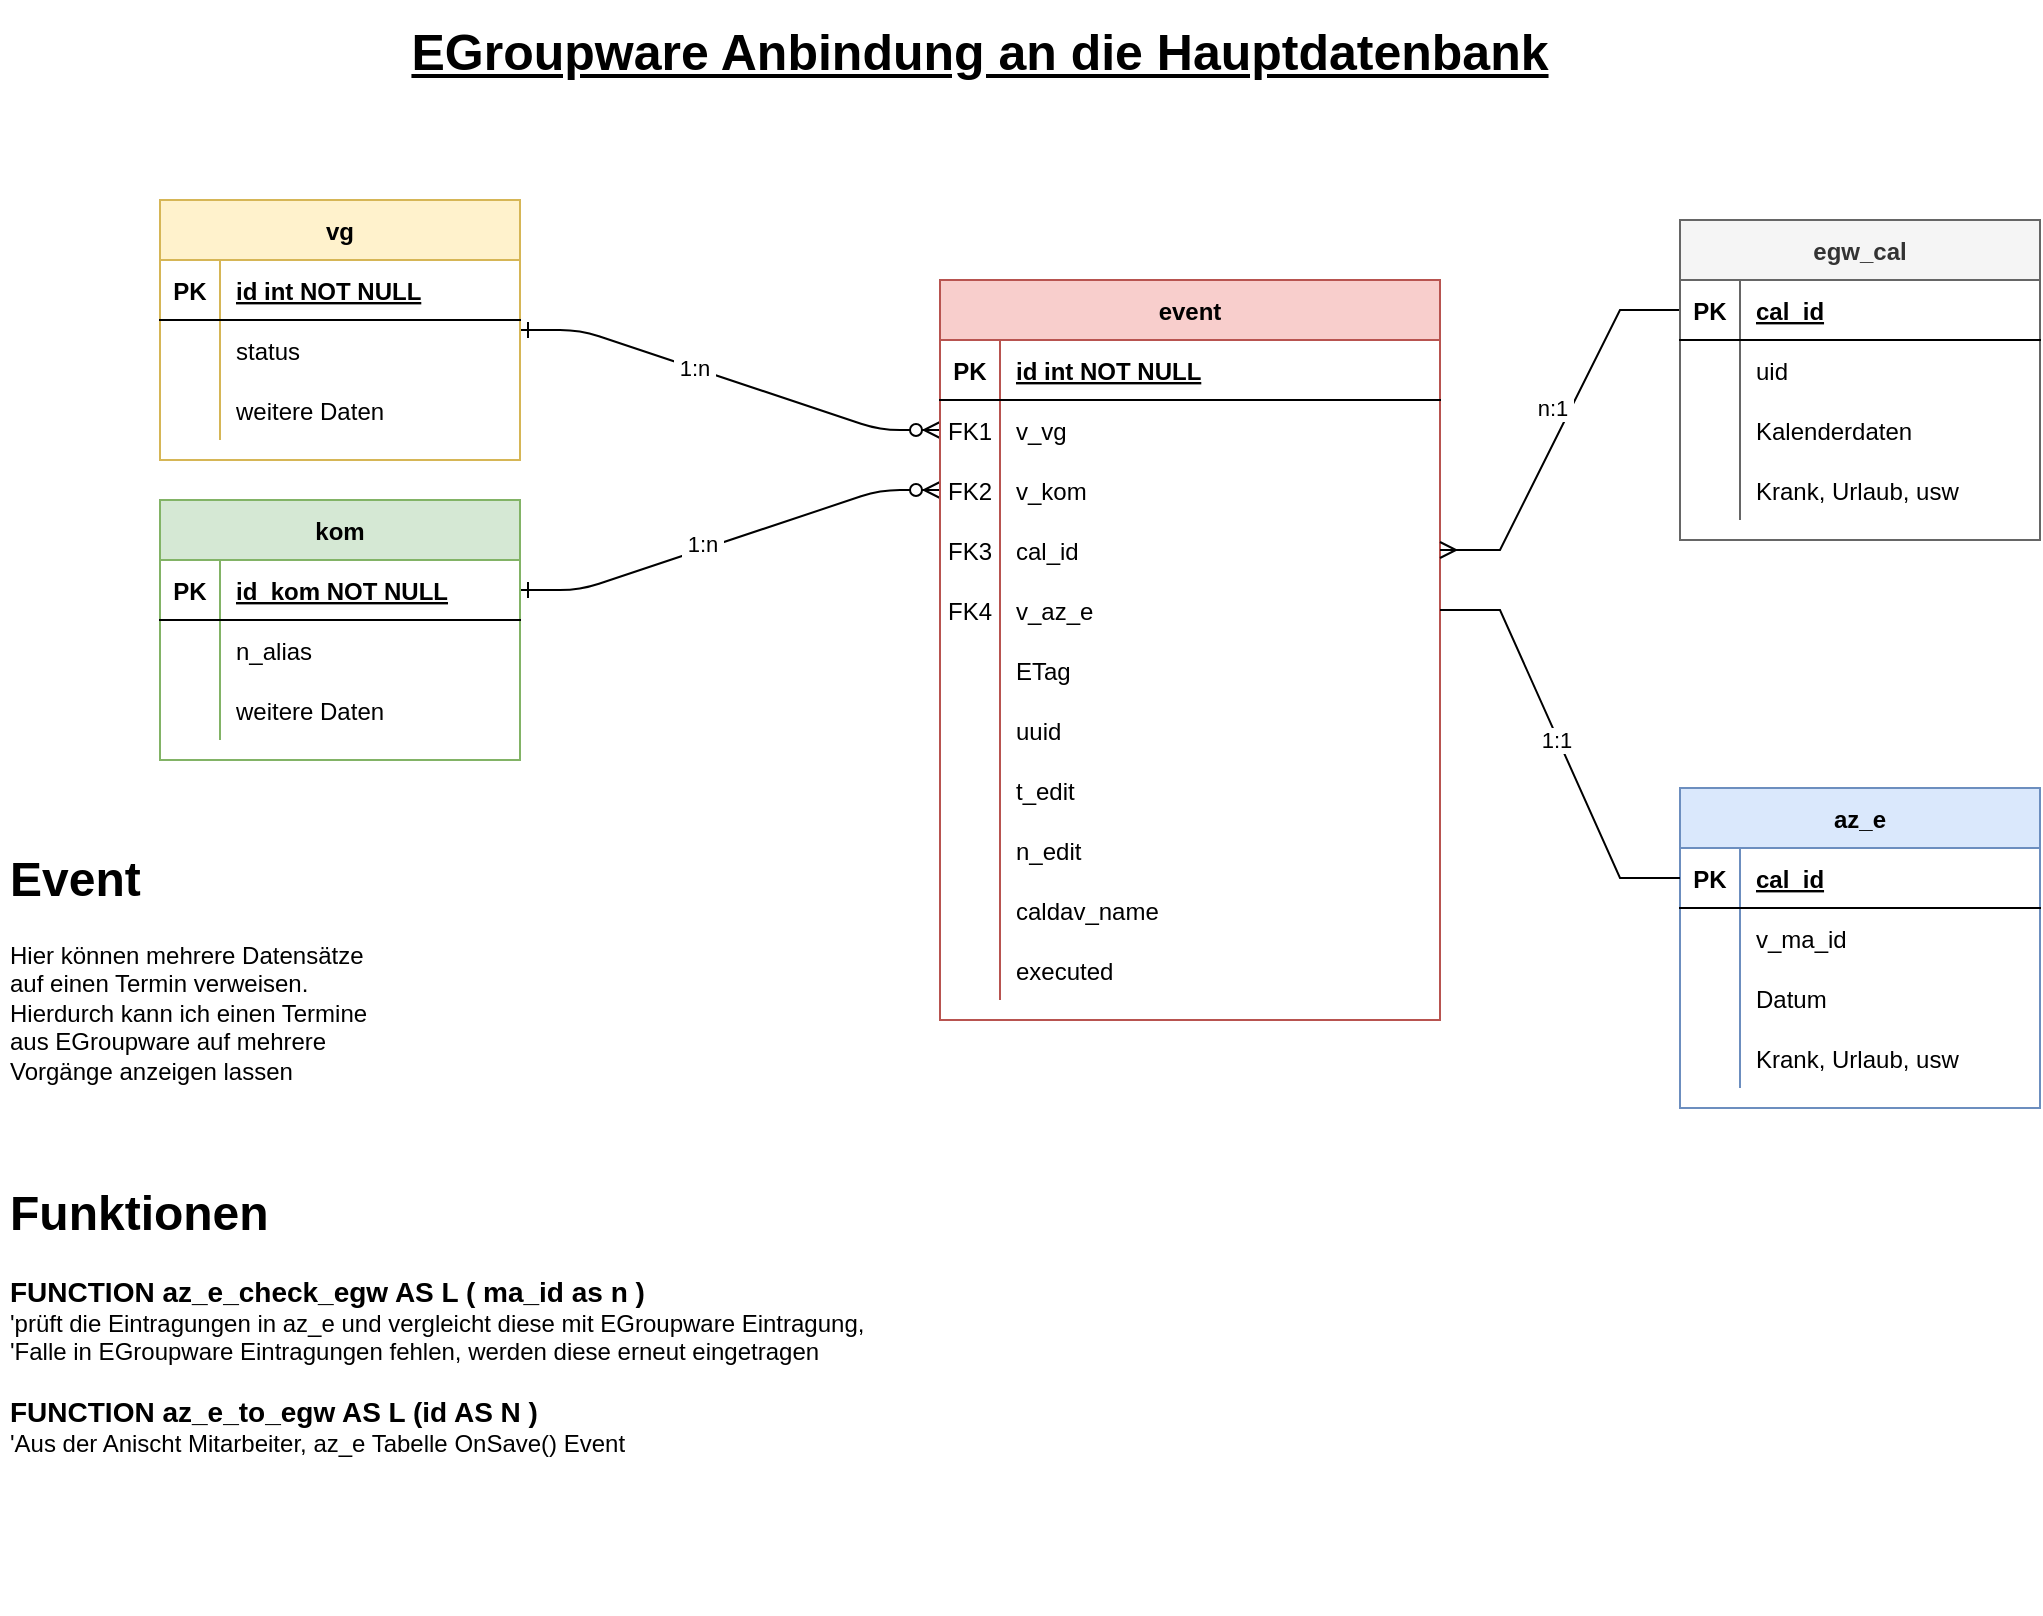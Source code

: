 <mxfile version="14.4.2" type="device" pages="3"><diagram id="R2lEEEUBdFMjLlhIrx00" name="Set"><mxGraphModel dx="1086" dy="926" grid="1" gridSize="10" guides="1" tooltips="1" connect="1" arrows="1" fold="1" page="1" pageScale="1" pageWidth="1169" pageHeight="827" math="0" shadow="0" extFonts="Permanent Marker^https://fonts.googleapis.com/css?family=Permanent+Marker"><root><mxCell id="0"/><mxCell id="1" parent="0"/><mxCell id="C-vyLk0tnHw3VtMMgP7b-1" value="" style="edgeStyle=entityRelationEdgeStyle;endArrow=ERzeroToMany;startArrow=ERone;endFill=1;startFill=0;exitX=1;exitY=0.5;exitDx=0;exitDy=0;" parent="1" source="C-vyLk0tnHw3VtMMgP7b-23" target="C-vyLk0tnHw3VtMMgP7b-6" edge="1"><mxGeometry width="100" height="100" relative="1" as="geometry"><mxPoint x="400" y="350" as="sourcePoint"/><mxPoint x="440" y="620" as="targetPoint"/></mxGeometry></mxCell><mxCell id="iPfBqjSa848BAYSgURbT-22" value="&amp;nbsp;1:n&amp;nbsp;" style="edgeLabel;html=1;align=center;verticalAlign=middle;resizable=0;points=[];" parent="C-vyLk0tnHw3VtMMgP7b-1" vertex="1" connectable="0"><mxGeometry x="-0.174" relative="1" as="geometry"><mxPoint as="offset"/></mxGeometry></mxCell><mxCell id="C-vyLk0tnHw3VtMMgP7b-23" value="vg" style="shape=table;startSize=30;container=1;collapsible=1;childLayout=tableLayout;fixedRows=1;rowLines=0;fontStyle=1;align=center;resizeLast=1;fillColor=#fff2cc;strokeColor=#d6b656;" parent="1" vertex="1"><mxGeometry x="120" y="120" width="180" height="130" as="geometry"/></mxCell><mxCell id="C-vyLk0tnHw3VtMMgP7b-24" value="" style="shape=partialRectangle;collapsible=0;dropTarget=0;pointerEvents=0;fillColor=none;points=[[0,0.5],[1,0.5]];portConstraint=eastwest;top=0;left=0;right=0;bottom=1;" parent="C-vyLk0tnHw3VtMMgP7b-23" vertex="1"><mxGeometry y="30" width="180" height="30" as="geometry"/></mxCell><mxCell id="C-vyLk0tnHw3VtMMgP7b-25" value="PK" style="shape=partialRectangle;overflow=hidden;connectable=0;fillColor=none;top=0;left=0;bottom=0;right=0;fontStyle=1;" parent="C-vyLk0tnHw3VtMMgP7b-24" vertex="1"><mxGeometry width="30" height="30" as="geometry"/></mxCell><mxCell id="C-vyLk0tnHw3VtMMgP7b-26" value="id int NOT NULL " style="shape=partialRectangle;overflow=hidden;connectable=0;fillColor=none;top=0;left=0;bottom=0;right=0;align=left;spacingLeft=6;fontStyle=5;" parent="C-vyLk0tnHw3VtMMgP7b-24" vertex="1"><mxGeometry x="30" width="150" height="30" as="geometry"/></mxCell><mxCell id="C-vyLk0tnHw3VtMMgP7b-27" value="" style="shape=partialRectangle;collapsible=0;dropTarget=0;pointerEvents=0;fillColor=none;points=[[0,0.5],[1,0.5]];portConstraint=eastwest;top=0;left=0;right=0;bottom=0;" parent="C-vyLk0tnHw3VtMMgP7b-23" vertex="1"><mxGeometry y="60" width="180" height="30" as="geometry"/></mxCell><mxCell id="C-vyLk0tnHw3VtMMgP7b-28" value="" style="shape=partialRectangle;overflow=hidden;connectable=0;fillColor=none;top=0;left=0;bottom=0;right=0;" parent="C-vyLk0tnHw3VtMMgP7b-27" vertex="1"><mxGeometry width="30" height="30" as="geometry"/></mxCell><mxCell id="C-vyLk0tnHw3VtMMgP7b-29" value="status" style="shape=partialRectangle;overflow=hidden;connectable=0;fillColor=none;top=0;left=0;bottom=0;right=0;align=left;spacingLeft=6;" parent="C-vyLk0tnHw3VtMMgP7b-27" vertex="1"><mxGeometry x="30" width="150" height="30" as="geometry"/></mxCell><mxCell id="Fs7ZeRbvCdr116Cai1S7-30" value="" style="shape=partialRectangle;collapsible=0;dropTarget=0;pointerEvents=0;fillColor=none;points=[[0,0.5],[1,0.5]];portConstraint=eastwest;top=0;left=0;right=0;bottom=0;" parent="C-vyLk0tnHw3VtMMgP7b-23" vertex="1"><mxGeometry y="90" width="180" height="30" as="geometry"/></mxCell><mxCell id="Fs7ZeRbvCdr116Cai1S7-31" value="" style="shape=partialRectangle;overflow=hidden;connectable=0;fillColor=none;top=0;left=0;bottom=0;right=0;" parent="Fs7ZeRbvCdr116Cai1S7-30" vertex="1"><mxGeometry width="30" height="30" as="geometry"/></mxCell><mxCell id="Fs7ZeRbvCdr116Cai1S7-32" value="weitere Daten" style="shape=partialRectangle;overflow=hidden;connectable=0;fillColor=none;top=0;left=0;bottom=0;right=0;align=left;spacingLeft=6;" parent="Fs7ZeRbvCdr116Cai1S7-30" vertex="1"><mxGeometry x="30" width="150" height="30" as="geometry"/></mxCell><mxCell id="Fs7ZeRbvCdr116Cai1S7-28" value="" style="edgeStyle=entityRelationEdgeStyle;fontSize=12;html=1;endArrow=ERzeroToMany;startArrow=ERone;startFill=0;entryX=0;entryY=0.5;entryDx=0;entryDy=0;exitX=1;exitY=0.5;exitDx=0;exitDy=0;" parent="1" source="Fs7ZeRbvCdr116Cai1S7-12" target="Fs7ZeRbvCdr116Cai1S7-5" edge="1"><mxGeometry width="100" height="100" relative="1" as="geometry"><mxPoint x="870" y="414" as="sourcePoint"/><mxPoint x="970" y="314" as="targetPoint"/></mxGeometry></mxCell><mxCell id="iPfBqjSa848BAYSgURbT-23" value="&amp;nbsp;1:n&amp;nbsp;" style="edgeLabel;html=1;align=center;verticalAlign=middle;resizable=0;points=[];" parent="Fs7ZeRbvCdr116Cai1S7-28" vertex="1" connectable="0"><mxGeometry x="-0.128" y="3" relative="1" as="geometry"><mxPoint as="offset"/></mxGeometry></mxCell><mxCell id="Fs7ZeRbvCdr116Cai1S7-11" value="kom" style="shape=table;startSize=30;container=1;collapsible=1;childLayout=tableLayout;fixedRows=1;rowLines=0;fontStyle=1;align=center;resizeLast=1;fillColor=#d5e8d4;strokeColor=#82b366;" parent="1" vertex="1"><mxGeometry x="120" y="270" width="180" height="130" as="geometry"/></mxCell><mxCell id="Fs7ZeRbvCdr116Cai1S7-12" value="" style="shape=partialRectangle;collapsible=0;dropTarget=0;pointerEvents=0;fillColor=none;top=0;left=0;bottom=1;right=0;points=[[0,0.5],[1,0.5]];portConstraint=eastwest;" parent="Fs7ZeRbvCdr116Cai1S7-11" vertex="1"><mxGeometry y="30" width="180" height="30" as="geometry"/></mxCell><mxCell id="Fs7ZeRbvCdr116Cai1S7-13" value="PK" style="shape=partialRectangle;connectable=0;fillColor=none;top=0;left=0;bottom=0;right=0;fontStyle=1;overflow=hidden;" parent="Fs7ZeRbvCdr116Cai1S7-12" vertex="1"><mxGeometry width="30" height="30" as="geometry"/></mxCell><mxCell id="Fs7ZeRbvCdr116Cai1S7-14" value="id_kom NOT NULL" style="shape=partialRectangle;connectable=0;fillColor=none;top=0;left=0;bottom=0;right=0;align=left;spacingLeft=6;fontStyle=5;overflow=hidden;" parent="Fs7ZeRbvCdr116Cai1S7-12" vertex="1"><mxGeometry x="30" width="150" height="30" as="geometry"/></mxCell><mxCell id="Fs7ZeRbvCdr116Cai1S7-15" value="" style="shape=partialRectangle;collapsible=0;dropTarget=0;pointerEvents=0;fillColor=none;top=0;left=0;bottom=0;right=0;points=[[0,0.5],[1,0.5]];portConstraint=eastwest;" parent="Fs7ZeRbvCdr116Cai1S7-11" vertex="1"><mxGeometry y="60" width="180" height="30" as="geometry"/></mxCell><mxCell id="Fs7ZeRbvCdr116Cai1S7-16" value="" style="shape=partialRectangle;connectable=0;fillColor=none;top=0;left=0;bottom=0;right=0;editable=1;overflow=hidden;" parent="Fs7ZeRbvCdr116Cai1S7-15" vertex="1"><mxGeometry width="30" height="30" as="geometry"/></mxCell><mxCell id="Fs7ZeRbvCdr116Cai1S7-17" value="n_alias" style="shape=partialRectangle;connectable=0;fillColor=none;top=0;left=0;bottom=0;right=0;align=left;spacingLeft=6;overflow=hidden;" parent="Fs7ZeRbvCdr116Cai1S7-15" vertex="1"><mxGeometry x="30" width="150" height="30" as="geometry"/></mxCell><mxCell id="Fs7ZeRbvCdr116Cai1S7-18" value="" style="shape=partialRectangle;collapsible=0;dropTarget=0;pointerEvents=0;fillColor=none;top=0;left=0;bottom=0;right=0;points=[[0,0.5],[1,0.5]];portConstraint=eastwest;" parent="Fs7ZeRbvCdr116Cai1S7-11" vertex="1"><mxGeometry y="90" width="180" height="30" as="geometry"/></mxCell><mxCell id="Fs7ZeRbvCdr116Cai1S7-19" value="" style="shape=partialRectangle;connectable=0;fillColor=none;top=0;left=0;bottom=0;right=0;editable=1;overflow=hidden;" parent="Fs7ZeRbvCdr116Cai1S7-18" vertex="1"><mxGeometry width="30" height="30" as="geometry"/></mxCell><mxCell id="Fs7ZeRbvCdr116Cai1S7-20" value="weitere Daten" style="shape=partialRectangle;connectable=0;fillColor=none;top=0;left=0;bottom=0;right=0;align=left;spacingLeft=6;overflow=hidden;" parent="Fs7ZeRbvCdr116Cai1S7-18" vertex="1"><mxGeometry x="30" width="150" height="30" as="geometry"/></mxCell><mxCell id="C-vyLk0tnHw3VtMMgP7b-2" value="event" style="shape=table;startSize=30;container=1;collapsible=1;childLayout=tableLayout;fixedRows=1;rowLines=0;fontStyle=1;align=center;resizeLast=1;fillColor=#f8cecc;strokeColor=#b85450;" parent="1" vertex="1"><mxGeometry x="510" y="160" width="250" height="370" as="geometry"/></mxCell><mxCell id="C-vyLk0tnHw3VtMMgP7b-3" value="" style="shape=partialRectangle;collapsible=0;dropTarget=0;pointerEvents=0;fillColor=none;points=[[0,0.5],[1,0.5]];portConstraint=eastwest;top=0;left=0;right=0;bottom=1;" parent="C-vyLk0tnHw3VtMMgP7b-2" vertex="1"><mxGeometry y="30" width="250" height="30" as="geometry"/></mxCell><mxCell id="C-vyLk0tnHw3VtMMgP7b-4" value="PK" style="shape=partialRectangle;overflow=hidden;connectable=0;fillColor=none;top=0;left=0;bottom=0;right=0;fontStyle=1;" parent="C-vyLk0tnHw3VtMMgP7b-3" vertex="1"><mxGeometry width="30" height="30" as="geometry"/></mxCell><mxCell id="C-vyLk0tnHw3VtMMgP7b-5" value="id int NOT NULL " style="shape=partialRectangle;overflow=hidden;connectable=0;fillColor=none;top=0;left=0;bottom=0;right=0;align=left;spacingLeft=6;fontStyle=5;" parent="C-vyLk0tnHw3VtMMgP7b-3" vertex="1"><mxGeometry x="30" width="220" height="30" as="geometry"/></mxCell><mxCell id="C-vyLk0tnHw3VtMMgP7b-6" value="" style="shape=partialRectangle;collapsible=0;dropTarget=0;pointerEvents=0;fillColor=none;points=[[0,0.5],[1,0.5]];portConstraint=eastwest;top=0;left=0;right=0;bottom=0;" parent="C-vyLk0tnHw3VtMMgP7b-2" vertex="1"><mxGeometry y="60" width="250" height="30" as="geometry"/></mxCell><mxCell id="C-vyLk0tnHw3VtMMgP7b-7" value="FK1" style="shape=partialRectangle;overflow=hidden;connectable=0;fillColor=none;top=0;left=0;bottom=0;right=0;" parent="C-vyLk0tnHw3VtMMgP7b-6" vertex="1"><mxGeometry width="30" height="30" as="geometry"/></mxCell><mxCell id="C-vyLk0tnHw3VtMMgP7b-8" value="v_vg" style="shape=partialRectangle;overflow=hidden;connectable=0;fillColor=none;top=0;left=0;bottom=0;right=0;align=left;spacingLeft=6;" parent="C-vyLk0tnHw3VtMMgP7b-6" vertex="1"><mxGeometry x="30" width="220" height="30" as="geometry"/></mxCell><mxCell id="Fs7ZeRbvCdr116Cai1S7-5" value="" style="shape=partialRectangle;collapsible=0;dropTarget=0;pointerEvents=0;fillColor=none;points=[[0,0.5],[1,0.5]];portConstraint=eastwest;top=0;left=0;right=0;bottom=0;" parent="C-vyLk0tnHw3VtMMgP7b-2" vertex="1"><mxGeometry y="90" width="250" height="30" as="geometry"/></mxCell><mxCell id="Fs7ZeRbvCdr116Cai1S7-6" value="FK2" style="shape=partialRectangle;overflow=hidden;connectable=0;fillColor=none;top=0;left=0;bottom=0;right=0;" parent="Fs7ZeRbvCdr116Cai1S7-5" vertex="1"><mxGeometry width="30" height="30" as="geometry"/></mxCell><mxCell id="Fs7ZeRbvCdr116Cai1S7-7" value="v_kom" style="shape=partialRectangle;overflow=hidden;connectable=0;fillColor=none;top=0;left=0;bottom=0;right=0;align=left;spacingLeft=6;" parent="Fs7ZeRbvCdr116Cai1S7-5" vertex="1"><mxGeometry x="30" width="220" height="30" as="geometry"/></mxCell><mxCell id="Fs7ZeRbvCdr116Cai1S7-8" value="" style="shape=partialRectangle;collapsible=0;dropTarget=0;pointerEvents=0;fillColor=none;points=[[0,0.5],[1,0.5]];portConstraint=eastwest;top=0;left=0;right=0;bottom=0;" parent="C-vyLk0tnHw3VtMMgP7b-2" vertex="1"><mxGeometry y="120" width="250" height="30" as="geometry"/></mxCell><mxCell id="Fs7ZeRbvCdr116Cai1S7-9" value="FK3" style="shape=partialRectangle;overflow=hidden;connectable=0;fillColor=none;top=0;left=0;bottom=0;right=0;" parent="Fs7ZeRbvCdr116Cai1S7-8" vertex="1"><mxGeometry width="30" height="30" as="geometry"/></mxCell><mxCell id="Fs7ZeRbvCdr116Cai1S7-10" value="cal_id" style="shape=partialRectangle;overflow=hidden;connectable=0;fillColor=none;top=0;left=0;bottom=0;right=0;align=left;spacingLeft=6;" parent="Fs7ZeRbvCdr116Cai1S7-8" vertex="1"><mxGeometry x="30" width="220" height="30" as="geometry"/></mxCell><mxCell id="iPfBqjSa848BAYSgURbT-3" value="" style="shape=partialRectangle;collapsible=0;dropTarget=0;pointerEvents=0;fillColor=none;points=[[0,0.5],[1,0.5]];portConstraint=eastwest;top=0;left=0;right=0;bottom=0;" parent="C-vyLk0tnHw3VtMMgP7b-2" vertex="1"><mxGeometry y="150" width="250" height="30" as="geometry"/></mxCell><mxCell id="iPfBqjSa848BAYSgURbT-4" value="FK4" style="shape=partialRectangle;overflow=hidden;connectable=0;fillColor=none;top=0;left=0;bottom=0;right=0;" parent="iPfBqjSa848BAYSgURbT-3" vertex="1"><mxGeometry width="30" height="30" as="geometry"/></mxCell><mxCell id="iPfBqjSa848BAYSgURbT-5" value="v_az_e" style="shape=partialRectangle;overflow=hidden;connectable=0;fillColor=none;top=0;left=0;bottom=0;right=0;align=left;spacingLeft=6;" parent="iPfBqjSa848BAYSgURbT-3" vertex="1"><mxGeometry x="30" width="220" height="30" as="geometry"/></mxCell><mxCell id="C-vyLk0tnHw3VtMMgP7b-9" value="" style="shape=partialRectangle;collapsible=0;dropTarget=0;pointerEvents=0;fillColor=none;points=[[0,0.5],[1,0.5]];portConstraint=eastwest;top=0;left=0;right=0;bottom=0;" parent="C-vyLk0tnHw3VtMMgP7b-2" vertex="1"><mxGeometry y="180" width="250" height="30" as="geometry"/></mxCell><mxCell id="C-vyLk0tnHw3VtMMgP7b-10" value="" style="shape=partialRectangle;overflow=hidden;connectable=0;fillColor=none;top=0;left=0;bottom=0;right=0;" parent="C-vyLk0tnHw3VtMMgP7b-9" vertex="1"><mxGeometry width="30" height="30" as="geometry"/></mxCell><mxCell id="C-vyLk0tnHw3VtMMgP7b-11" value="ETag" style="shape=partialRectangle;overflow=hidden;connectable=0;fillColor=none;top=0;left=0;bottom=0;right=0;align=left;spacingLeft=6;" parent="C-vyLk0tnHw3VtMMgP7b-9" vertex="1"><mxGeometry x="30" width="220" height="30" as="geometry"/></mxCell><mxCell id="Fs7ZeRbvCdr116Cai1S7-2" value="" style="shape=partialRectangle;collapsible=0;dropTarget=0;pointerEvents=0;fillColor=none;points=[[0,0.5],[1,0.5]];portConstraint=eastwest;top=0;left=0;right=0;bottom=0;" parent="C-vyLk0tnHw3VtMMgP7b-2" vertex="1"><mxGeometry y="210" width="250" height="30" as="geometry"/></mxCell><mxCell id="Fs7ZeRbvCdr116Cai1S7-3" value="" style="shape=partialRectangle;overflow=hidden;connectable=0;fillColor=none;top=0;left=0;bottom=0;right=0;" parent="Fs7ZeRbvCdr116Cai1S7-2" vertex="1"><mxGeometry width="30" height="30" as="geometry"/></mxCell><mxCell id="Fs7ZeRbvCdr116Cai1S7-4" value="uuid" style="shape=partialRectangle;overflow=hidden;connectable=0;fillColor=none;top=0;left=0;bottom=0;right=0;align=left;spacingLeft=6;" parent="Fs7ZeRbvCdr116Cai1S7-2" vertex="1"><mxGeometry x="30" width="220" height="30" as="geometry"/></mxCell><mxCell id="Fs7ZeRbvCdr116Cai1S7-47" value="" style="shape=partialRectangle;collapsible=0;dropTarget=0;pointerEvents=0;fillColor=none;points=[[0,0.5],[1,0.5]];portConstraint=eastwest;top=0;left=0;right=0;bottom=0;" parent="C-vyLk0tnHw3VtMMgP7b-2" vertex="1"><mxGeometry y="240" width="250" height="30" as="geometry"/></mxCell><mxCell id="Fs7ZeRbvCdr116Cai1S7-48" value="" style="shape=partialRectangle;overflow=hidden;connectable=0;fillColor=none;top=0;left=0;bottom=0;right=0;" parent="Fs7ZeRbvCdr116Cai1S7-47" vertex="1"><mxGeometry width="30" height="30" as="geometry"/></mxCell><mxCell id="Fs7ZeRbvCdr116Cai1S7-49" value="t_edit" style="shape=partialRectangle;overflow=hidden;connectable=0;fillColor=none;top=0;left=0;bottom=0;right=0;align=left;spacingLeft=6;" parent="Fs7ZeRbvCdr116Cai1S7-47" vertex="1"><mxGeometry x="30" width="220" height="30" as="geometry"/></mxCell><mxCell id="Fs7ZeRbvCdr116Cai1S7-53" value="" style="shape=partialRectangle;collapsible=0;dropTarget=0;pointerEvents=0;fillColor=none;points=[[0,0.5],[1,0.5]];portConstraint=eastwest;top=0;left=0;right=0;bottom=0;" parent="C-vyLk0tnHw3VtMMgP7b-2" vertex="1"><mxGeometry y="270" width="250" height="30" as="geometry"/></mxCell><mxCell id="Fs7ZeRbvCdr116Cai1S7-54" value="" style="shape=partialRectangle;overflow=hidden;connectable=0;fillColor=none;top=0;left=0;bottom=0;right=0;" parent="Fs7ZeRbvCdr116Cai1S7-53" vertex="1"><mxGeometry width="30" height="30" as="geometry"/></mxCell><mxCell id="Fs7ZeRbvCdr116Cai1S7-55" value="n_edit" style="shape=partialRectangle;overflow=hidden;connectable=0;fillColor=none;top=0;left=0;bottom=0;right=0;align=left;spacingLeft=6;" parent="Fs7ZeRbvCdr116Cai1S7-53" vertex="1"><mxGeometry x="30" width="220" height="30" as="geometry"/></mxCell><mxCell id="Fs7ZeRbvCdr116Cai1S7-56" value="" style="shape=partialRectangle;collapsible=0;dropTarget=0;pointerEvents=0;fillColor=none;points=[[0,0.5],[1,0.5]];portConstraint=eastwest;top=0;left=0;right=0;bottom=0;" parent="C-vyLk0tnHw3VtMMgP7b-2" vertex="1"><mxGeometry y="300" width="250" height="30" as="geometry"/></mxCell><mxCell id="Fs7ZeRbvCdr116Cai1S7-57" value="" style="shape=partialRectangle;overflow=hidden;connectable=0;fillColor=none;top=0;left=0;bottom=0;right=0;" parent="Fs7ZeRbvCdr116Cai1S7-56" vertex="1"><mxGeometry width="30" height="30" as="geometry"/></mxCell><mxCell id="Fs7ZeRbvCdr116Cai1S7-58" value="caldav_name" style="shape=partialRectangle;overflow=hidden;connectable=0;fillColor=none;top=0;left=0;bottom=0;right=0;align=left;spacingLeft=6;" parent="Fs7ZeRbvCdr116Cai1S7-56" vertex="1"><mxGeometry x="30" width="220" height="30" as="geometry"/></mxCell><mxCell id="Fs7ZeRbvCdr116Cai1S7-59" value="" style="shape=partialRectangle;collapsible=0;dropTarget=0;pointerEvents=0;fillColor=none;points=[[0,0.5],[1,0.5]];portConstraint=eastwest;top=0;left=0;right=0;bottom=0;" parent="C-vyLk0tnHw3VtMMgP7b-2" vertex="1"><mxGeometry y="330" width="250" height="30" as="geometry"/></mxCell><mxCell id="Fs7ZeRbvCdr116Cai1S7-60" value="" style="shape=partialRectangle;overflow=hidden;connectable=0;fillColor=none;top=0;left=0;bottom=0;right=0;" parent="Fs7ZeRbvCdr116Cai1S7-59" vertex="1"><mxGeometry width="30" height="30" as="geometry"/></mxCell><mxCell id="Fs7ZeRbvCdr116Cai1S7-61" value="executed " style="shape=partialRectangle;overflow=hidden;connectable=0;fillColor=none;top=0;left=0;bottom=0;right=0;align=left;spacingLeft=6;" parent="Fs7ZeRbvCdr116Cai1S7-59" vertex="1"><mxGeometry x="30" width="220" height="30" as="geometry"/></mxCell><mxCell id="Fs7ZeRbvCdr116Cai1S7-46" value="" style="fontSize=12;html=1;endArrow=none;startArrow=ERmany;entryX=0;entryY=0.5;entryDx=0;entryDy=0;elbow=vertical;exitX=1;exitY=0.5;exitDx=0;exitDy=0;edgeStyle=entityRelationEdgeStyle;startFill=0;endFill=0;rounded=0;" parent="1" source="Fs7ZeRbvCdr116Cai1S7-8" target="iPfBqjSa848BAYSgURbT-25" edge="1"><mxGeometry width="100" height="100" relative="1" as="geometry"><mxPoint x="630" y="610" as="sourcePoint"/><mxPoint x="860" y="175" as="targetPoint"/></mxGeometry></mxCell><mxCell id="Er7at__zWtTBKmIzDgpL-2" value="&amp;nbsp;n:1&amp;nbsp;" style="edgeLabel;html=1;align=center;verticalAlign=middle;resizable=0;points=[];" parent="Fs7ZeRbvCdr116Cai1S7-46" vertex="1" connectable="0"><mxGeometry x="0.338" y="2" relative="1" as="geometry"><mxPoint x="-17.15" y="18.84" as="offset"/></mxGeometry></mxCell><mxCell id="Er7at__zWtTBKmIzDgpL-1" value="&lt;h1&gt;Event&lt;/h1&gt;&lt;div&gt;Hier können mehrere Datensätze auf einen Termin verweisen. Hierdurch kann ich einen Termine aus EGroupware auf mehrere Vorgänge anzeigen lassen&lt;/div&gt;" style="text;html=1;strokeColor=none;fillColor=none;spacing=5;spacingTop=-20;whiteSpace=wrap;overflow=hidden;rounded=0;" parent="1" vertex="1"><mxGeometry x="40" y="440" width="190" height="150" as="geometry"/></mxCell><mxCell id="iPfBqjSa848BAYSgURbT-1" value="&lt;h1&gt;Funktionen&lt;/h1&gt;&lt;div&gt;&lt;div&gt;&lt;b&gt;&lt;font style=&quot;font-size: 14px&quot;&gt;FUNCTION az_e_check_egw AS L ( ma_id as n )&lt;/font&gt;&lt;/b&gt;&lt;/div&gt;&lt;div&gt;&lt;span&gt;&#9;&lt;/span&gt;'prüft die Eintragungen in az_e und vergleicht diese mit EGroupware Eintragung,&lt;/div&gt;&lt;div&gt;&lt;span&gt;&#9;&lt;/span&gt;'Falle in EGroupware Eintragungen fehlen, werden diese erneut eingetragen&lt;/div&gt;&lt;/div&gt;&lt;div&gt;&lt;br&gt;&lt;/div&gt;&lt;div&gt;&lt;div&gt;&lt;b&gt;&lt;font style=&quot;font-size: 14px&quot;&gt;FUNCTION az_e_to_egw AS L (id AS N )&lt;/font&gt;&lt;/b&gt;&lt;/div&gt;&lt;div&gt;&lt;span&gt;&#9;&lt;/span&gt;'Aus der Anischt Mitarbeiter, az_e Tabelle OnSave() Event&lt;/div&gt;&lt;/div&gt;&lt;div&gt;&lt;br&gt;&lt;/div&gt;" style="text;html=1;strokeColor=none;fillColor=none;spacing=5;spacingTop=-20;whiteSpace=wrap;overflow=hidden;rounded=0;align=left;" parent="1" vertex="1"><mxGeometry x="40" y="607" width="590" height="220" as="geometry"/></mxCell><mxCell id="iPfBqjSa848BAYSgURbT-6" value="az_e" style="shape=table;startSize=30;container=1;collapsible=1;childLayout=tableLayout;fixedRows=1;rowLines=0;fontStyle=1;align=center;resizeLast=1;fillColor=#dae8fc;strokeColor=#6c8ebf;" parent="1" vertex="1"><mxGeometry x="880" y="414" width="180" height="160" as="geometry"/></mxCell><mxCell id="iPfBqjSa848BAYSgURbT-7" value="" style="shape=partialRectangle;collapsible=0;dropTarget=0;pointerEvents=0;fillColor=none;top=0;left=0;bottom=1;right=0;points=[[0,0.5],[1,0.5]];portConstraint=eastwest;" parent="iPfBqjSa848BAYSgURbT-6" vertex="1"><mxGeometry y="30" width="180" height="30" as="geometry"/></mxCell><mxCell id="iPfBqjSa848BAYSgURbT-8" value="PK" style="shape=partialRectangle;connectable=0;fillColor=none;top=0;left=0;bottom=0;right=0;fontStyle=1;overflow=hidden;" parent="iPfBqjSa848BAYSgURbT-7" vertex="1"><mxGeometry width="30" height="30" as="geometry"/></mxCell><mxCell id="iPfBqjSa848BAYSgURbT-9" value="cal_id" style="shape=partialRectangle;connectable=0;fillColor=none;top=0;left=0;bottom=0;right=0;align=left;spacingLeft=6;fontStyle=5;overflow=hidden;" parent="iPfBqjSa848BAYSgURbT-7" vertex="1"><mxGeometry x="30" width="150" height="30" as="geometry"/></mxCell><mxCell id="iPfBqjSa848BAYSgURbT-10" value="" style="shape=partialRectangle;collapsible=0;dropTarget=0;pointerEvents=0;fillColor=none;top=0;left=0;bottom=0;right=0;points=[[0,0.5],[1,0.5]];portConstraint=eastwest;" parent="iPfBqjSa848BAYSgURbT-6" vertex="1"><mxGeometry y="60" width="180" height="30" as="geometry"/></mxCell><mxCell id="iPfBqjSa848BAYSgURbT-11" value="" style="shape=partialRectangle;connectable=0;fillColor=none;top=0;left=0;bottom=0;right=0;editable=1;overflow=hidden;" parent="iPfBqjSa848BAYSgURbT-10" vertex="1"><mxGeometry width="30" height="30" as="geometry"/></mxCell><mxCell id="iPfBqjSa848BAYSgURbT-12" value="v_ma_id" style="shape=partialRectangle;connectable=0;fillColor=none;top=0;left=0;bottom=0;right=0;align=left;spacingLeft=6;overflow=hidden;" parent="iPfBqjSa848BAYSgURbT-10" vertex="1"><mxGeometry x="30" width="150" height="30" as="geometry"/></mxCell><mxCell id="iPfBqjSa848BAYSgURbT-13" value="" style="shape=partialRectangle;collapsible=0;dropTarget=0;pointerEvents=0;fillColor=none;top=0;left=0;bottom=0;right=0;points=[[0,0.5],[1,0.5]];portConstraint=eastwest;" parent="iPfBqjSa848BAYSgURbT-6" vertex="1"><mxGeometry y="90" width="180" height="30" as="geometry"/></mxCell><mxCell id="iPfBqjSa848BAYSgURbT-14" value="" style="shape=partialRectangle;connectable=0;fillColor=none;top=0;left=0;bottom=0;right=0;editable=1;overflow=hidden;" parent="iPfBqjSa848BAYSgURbT-13" vertex="1"><mxGeometry width="30" height="30" as="geometry"/></mxCell><mxCell id="iPfBqjSa848BAYSgURbT-15" value="Datum" style="shape=partialRectangle;connectable=0;fillColor=none;top=0;left=0;bottom=0;right=0;align=left;spacingLeft=6;overflow=hidden;" parent="iPfBqjSa848BAYSgURbT-13" vertex="1"><mxGeometry x="30" width="150" height="30" as="geometry"/></mxCell><mxCell id="iPfBqjSa848BAYSgURbT-16" value="" style="shape=partialRectangle;collapsible=0;dropTarget=0;pointerEvents=0;fillColor=none;top=0;left=0;bottom=0;right=0;points=[[0,0.5],[1,0.5]];portConstraint=eastwest;" parent="iPfBqjSa848BAYSgURbT-6" vertex="1"><mxGeometry y="120" width="180" height="30" as="geometry"/></mxCell><mxCell id="iPfBqjSa848BAYSgURbT-17" value="" style="shape=partialRectangle;connectable=0;fillColor=none;top=0;left=0;bottom=0;right=0;editable=1;overflow=hidden;" parent="iPfBqjSa848BAYSgURbT-16" vertex="1"><mxGeometry width="30" height="30" as="geometry"/></mxCell><mxCell id="iPfBqjSa848BAYSgURbT-18" value="Krank, Urlaub, usw" style="shape=partialRectangle;connectable=0;fillColor=none;top=0;left=0;bottom=0;right=0;align=left;spacingLeft=6;overflow=hidden;" parent="iPfBqjSa848BAYSgURbT-16" vertex="1"><mxGeometry x="30" width="150" height="30" as="geometry"/></mxCell><mxCell id="iPfBqjSa848BAYSgURbT-20" value="" style="endArrow=none;html=1;exitX=0;exitY=0.5;exitDx=0;exitDy=0;entryX=1;entryY=0.5;entryDx=0;entryDy=0;edgeStyle=entityRelationEdgeStyle;rounded=0;" parent="1" source="iPfBqjSa848BAYSgURbT-7" target="iPfBqjSa848BAYSgURbT-3" edge="1"><mxGeometry width="50" height="50" relative="1" as="geometry"><mxPoint x="520" y="480" as="sourcePoint"/><mxPoint x="570" y="430" as="targetPoint"/></mxGeometry></mxCell><mxCell id="iPfBqjSa848BAYSgURbT-21" value="&amp;nbsp;1:1&amp;nbsp;" style="edgeLabel;html=1;align=center;verticalAlign=middle;resizable=0;points=[];" parent="iPfBqjSa848BAYSgURbT-20" vertex="1" connectable="0"><mxGeometry x="0.026" y="1" relative="1" as="geometry"><mxPoint as="offset"/></mxGeometry></mxCell><mxCell id="iPfBqjSa848BAYSgURbT-24" value="egw_cal" style="shape=table;startSize=30;container=1;collapsible=1;childLayout=tableLayout;fixedRows=1;rowLines=0;fontStyle=1;align=center;resizeLast=1;fillColor=#f5f5f5;strokeColor=#666666;fontColor=#333333;" parent="1" vertex="1"><mxGeometry x="880" y="130" width="180" height="160" as="geometry"/></mxCell><mxCell id="iPfBqjSa848BAYSgURbT-25" value="" style="shape=partialRectangle;collapsible=0;dropTarget=0;pointerEvents=0;fillColor=none;top=0;left=0;bottom=1;right=0;points=[[0,0.5],[1,0.5]];portConstraint=eastwest;" parent="iPfBqjSa848BAYSgURbT-24" vertex="1"><mxGeometry y="30" width="180" height="30" as="geometry"/></mxCell><mxCell id="iPfBqjSa848BAYSgURbT-26" value="PK" style="shape=partialRectangle;connectable=0;fillColor=none;top=0;left=0;bottom=0;right=0;fontStyle=1;overflow=hidden;" parent="iPfBqjSa848BAYSgURbT-25" vertex="1"><mxGeometry width="30" height="30" as="geometry"/></mxCell><mxCell id="iPfBqjSa848BAYSgURbT-27" value="cal_id" style="shape=partialRectangle;connectable=0;fillColor=none;top=0;left=0;bottom=0;right=0;align=left;spacingLeft=6;fontStyle=5;overflow=hidden;" parent="iPfBqjSa848BAYSgURbT-25" vertex="1"><mxGeometry x="30" width="150" height="30" as="geometry"/></mxCell><mxCell id="iPfBqjSa848BAYSgURbT-28" value="" style="shape=partialRectangle;collapsible=0;dropTarget=0;pointerEvents=0;fillColor=none;top=0;left=0;bottom=0;right=0;points=[[0,0.5],[1,0.5]];portConstraint=eastwest;" parent="iPfBqjSa848BAYSgURbT-24" vertex="1"><mxGeometry y="60" width="180" height="30" as="geometry"/></mxCell><mxCell id="iPfBqjSa848BAYSgURbT-29" value="" style="shape=partialRectangle;connectable=0;fillColor=none;top=0;left=0;bottom=0;right=0;editable=1;overflow=hidden;" parent="iPfBqjSa848BAYSgURbT-28" vertex="1"><mxGeometry width="30" height="30" as="geometry"/></mxCell><mxCell id="iPfBqjSa848BAYSgURbT-30" value="uid" style="shape=partialRectangle;connectable=0;fillColor=none;top=0;left=0;bottom=0;right=0;align=left;spacingLeft=6;overflow=hidden;" parent="iPfBqjSa848BAYSgURbT-28" vertex="1"><mxGeometry x="30" width="150" height="30" as="geometry"/></mxCell><mxCell id="iPfBqjSa848BAYSgURbT-31" value="" style="shape=partialRectangle;collapsible=0;dropTarget=0;pointerEvents=0;fillColor=none;top=0;left=0;bottom=0;right=0;points=[[0,0.5],[1,0.5]];portConstraint=eastwest;" parent="iPfBqjSa848BAYSgURbT-24" vertex="1"><mxGeometry y="90" width="180" height="30" as="geometry"/></mxCell><mxCell id="iPfBqjSa848BAYSgURbT-32" value="" style="shape=partialRectangle;connectable=0;fillColor=none;top=0;left=0;bottom=0;right=0;editable=1;overflow=hidden;" parent="iPfBqjSa848BAYSgURbT-31" vertex="1"><mxGeometry width="30" height="30" as="geometry"/></mxCell><mxCell id="iPfBqjSa848BAYSgURbT-33" value="Kalenderdaten" style="shape=partialRectangle;connectable=0;fillColor=none;top=0;left=0;bottom=0;right=0;align=left;spacingLeft=6;overflow=hidden;" parent="iPfBqjSa848BAYSgURbT-31" vertex="1"><mxGeometry x="30" width="150" height="30" as="geometry"/></mxCell><mxCell id="iPfBqjSa848BAYSgURbT-34" value="" style="shape=partialRectangle;collapsible=0;dropTarget=0;pointerEvents=0;fillColor=none;top=0;left=0;bottom=0;right=0;points=[[0,0.5],[1,0.5]];portConstraint=eastwest;" parent="iPfBqjSa848BAYSgURbT-24" vertex="1"><mxGeometry y="120" width="180" height="30" as="geometry"/></mxCell><mxCell id="iPfBqjSa848BAYSgURbT-35" value="" style="shape=partialRectangle;connectable=0;fillColor=none;top=0;left=0;bottom=0;right=0;editable=1;overflow=hidden;" parent="iPfBqjSa848BAYSgURbT-34" vertex="1"><mxGeometry width="30" height="30" as="geometry"/></mxCell><mxCell id="iPfBqjSa848BAYSgURbT-36" value="Krank, Urlaub, usw" style="shape=partialRectangle;connectable=0;fillColor=none;top=0;left=0;bottom=0;right=0;align=left;spacingLeft=6;overflow=hidden;" parent="iPfBqjSa848BAYSgURbT-34" vertex="1"><mxGeometry x="30" width="150" height="30" as="geometry"/></mxCell><mxCell id="iPfBqjSa848BAYSgURbT-37" value="EGroupware Anbindung an die Hauptdatenbank" style="text;html=1;strokeColor=none;fillColor=none;align=center;verticalAlign=middle;whiteSpace=wrap;rounded=0;fontSize=25;fontStyle=5" parent="1" vertex="1"><mxGeometry x="210" y="20" width="640" height="50" as="geometry"/></mxCell></root></mxGraphModel></diagram><diagram id="L6U9kckgwPZLfThBAmOB" name="ics.az_e_get( id )"><mxGraphModel dx="1086" dy="926" grid="1" gridSize="10" guides="1" tooltips="1" connect="1" arrows="1" fold="1" page="1" pageScale="1" pageWidth="827" pageHeight="1169" math="0" shadow="0"><root><mxCell id="rgeyxNT8kd-EsbaJPO2W-0"/><mxCell id="rgeyxNT8kd-EsbaJPO2W-1" parent="rgeyxNT8kd-EsbaJPO2W-0"/><mxCell id="rgeyxNT8kd-EsbaJPO2W-6" value="" style="edgeStyle=orthogonalEdgeStyle;rounded=0;orthogonalLoop=1;jettySize=auto;html=1;" parent="rgeyxNT8kd-EsbaJPO2W-1" source="rgeyxNT8kd-EsbaJPO2W-2" target="rgeyxNT8kd-EsbaJPO2W-5" edge="1"><mxGeometry relative="1" as="geometry"/></mxCell><mxCell id="rgeyxNT8kd-EsbaJPO2W-2" value="az_e_get as l( az_e_id as n)" style="rounded=1;whiteSpace=wrap;html=1;fontStyle=1;fontSize=15;fillColor=#fff2cc;strokeColor=#d6b656;" parent="rgeyxNT8kd-EsbaJPO2W-1" vertex="1"><mxGeometry x="81.5" y="40" width="240" height="30" as="geometry"/></mxCell><mxCell id="rgeyxNT8kd-EsbaJPO2W-3" value="&lt;div&gt;&lt;span&gt;&#9;&lt;/span&gt;'Prüft ob in der Tabelle az_e unter der ID relevante Daten für EGroupware vorliegen&lt;/div&gt;&lt;div&gt;&lt;span&gt;&#9;&lt;/span&gt;'Relevant sind krank, krarenz_tag, urlaub, su, g_Std&lt;/div&gt;&lt;div&gt;&lt;span&gt;&#9;&lt;/span&gt;'wenn etwas gefunden, dann Eintrag in globale Variable event und return true, sonst false&lt;/div&gt;" style="text;html=1;strokeColor=none;fillColor=none;align=left;verticalAlign=top;whiteSpace=wrap;rounded=0;" parent="rgeyxNT8kd-EsbaJPO2W-1" vertex="1"><mxGeometry x="360" y="30" width="450" height="120" as="geometry"/></mxCell><mxCell id="rgeyxNT8kd-EsbaJPO2W-9" value="" style="edgeStyle=orthogonalEdgeStyle;rounded=0;orthogonalLoop=1;jettySize=auto;html=1;" parent="rgeyxNT8kd-EsbaJPO2W-1" source="rgeyxNT8kd-EsbaJPO2W-5" target="rgeyxNT8kd-EsbaJPO2W-8" edge="1"><mxGeometry relative="1" as="geometry"/></mxCell><mxCell id="rgeyxNT8kd-EsbaJPO2W-5" value="ics.event_init()" style="shape=process;whiteSpace=wrap;html=1;backgroundOutline=1;rounded=1;" parent="rgeyxNT8kd-EsbaJPO2W-1" vertex="1"><mxGeometry x="115" y="112.5" width="170" height="25" as="geometry"/></mxCell><mxCell id="rgeyxNT8kd-EsbaJPO2W-7" value="Initialisiert event" style="text;html=1;strokeColor=none;fillColor=none;align=left;verticalAlign=middle;whiteSpace=wrap;rounded=0;" parent="rgeyxNT8kd-EsbaJPO2W-1" vertex="1"><mxGeometry x="361.5" y="112.5" width="160" height="20" as="geometry"/></mxCell><mxCell id="rgeyxNT8kd-EsbaJPO2W-11" value="&amp;nbsp;True&amp;nbsp;" style="edgeStyle=orthogonalEdgeStyle;rounded=0;orthogonalLoop=1;jettySize=auto;html=1;" parent="rgeyxNT8kd-EsbaJPO2W-1" source="rgeyxNT8kd-EsbaJPO2W-8" target="rgeyxNT8kd-EsbaJPO2W-10" edge="1"><mxGeometry relative="1" as="geometry"/></mxCell><mxCell id="rgeyxNT8kd-EsbaJPO2W-8" value="az_e_id &amp;lt;= 0&amp;nbsp;" style="rhombus;whiteSpace=wrap;html=1;rounded=0;" parent="rgeyxNT8kd-EsbaJPO2W-1" vertex="1"><mxGeometry x="145" y="170" width="110" height="80" as="geometry"/></mxCell><mxCell id="rgeyxNT8kd-EsbaJPO2W-10" value="ERROR return .f." style="whiteSpace=wrap;html=1;rounded=0;fillColor=#f8cecc;strokeColor=#b85450;" parent="rgeyxNT8kd-EsbaJPO2W-1" vertex="1"><mxGeometry x="354" y="196.25" width="120" height="27.5" as="geometry"/></mxCell><mxCell id="rgeyxNT8kd-EsbaJPO2W-16" value="" style="edgeStyle=orthogonalEdgeStyle;rounded=0;orthogonalLoop=1;jettySize=auto;html=1;" parent="rgeyxNT8kd-EsbaJPO2W-1" source="rgeyxNT8kd-EsbaJPO2W-12" target="rgeyxNT8kd-EsbaJPO2W-15" edge="1"><mxGeometry relative="1" as="geometry"/></mxCell><mxCell id="rgeyxNT8kd-EsbaJPO2W-12" value="hole Daten aus az_e in az_e" style="whiteSpace=wrap;html=1;rounded=0;fillColor=#dae8fc;strokeColor=#6c8ebf;" parent="rgeyxNT8kd-EsbaJPO2W-1" vertex="1"><mxGeometry x="112.5" y="280" width="175" height="40" as="geometry"/></mxCell><mxCell id="rgeyxNT8kd-EsbaJPO2W-14" value="v_ma_id,Datum,SU,g_std,ohne_bez,Krank,Karenz_tag,f_zeit,Urlaub" style="text;html=1;strokeColor=none;fillColor=none;align=left;verticalAlign=top;whiteSpace=wrap;rounded=0;" parent="rgeyxNT8kd-EsbaJPO2W-1" vertex="1"><mxGeometry x="310" y="285" width="380" height="30" as="geometry"/></mxCell><mxCell id="rgeyxNT8kd-EsbaJPO2W-18" value="" style="edgeStyle=orthogonalEdgeStyle;rounded=0;orthogonalLoop=1;jettySize=auto;html=1;" parent="rgeyxNT8kd-EsbaJPO2W-1" source="rgeyxNT8kd-EsbaJPO2W-15" target="rgeyxNT8kd-EsbaJPO2W-17" edge="1"><mxGeometry relative="1" as="geometry"/></mxCell><mxCell id="rgeyxNT8kd-EsbaJPO2W-19" value="&amp;nbsp;False&amp;nbsp;" style="edgeLabel;html=1;align=center;verticalAlign=middle;resizable=0;points=[];" parent="rgeyxNT8kd-EsbaJPO2W-18" vertex="1" connectable="0"><mxGeometry x="-0.238" y="-1" relative="1" as="geometry"><mxPoint y="1" as="offset"/></mxGeometry></mxCell><mxCell id="rgeyxNT8kd-EsbaJPO2W-15" value="is_object(az_e)" style="rhombus;whiteSpace=wrap;html=1;rounded=0;" parent="rgeyxNT8kd-EsbaJPO2W-1" vertex="1"><mxGeometry x="130" y="360" width="140" height="70" as="geometry"/></mxCell><mxCell id="rgeyxNT8kd-EsbaJPO2W-17" value="ERROR return .f." style="whiteSpace=wrap;html=1;rounded=0;fillColor=#f8cecc;strokeColor=#b85450;" parent="rgeyxNT8kd-EsbaJPO2W-1" vertex="1"><mxGeometry x="354" y="380" width="120" height="28.75" as="geometry"/></mxCell><mxCell id="rgeyxNT8kd-EsbaJPO2W-36" value="win_name aus ma_sql lesen" style="whiteSpace=wrap;html=1;rounded=0;fillColor=#dae8fc;strokeColor=#6c8ebf;" parent="rgeyxNT8kd-EsbaJPO2W-1" vertex="1"><mxGeometry x="140" y="480" width="120" height="60" as="geometry"/></mxCell><mxCell id="rgeyxNT8kd-EsbaJPO2W-41" value="True&amp;nbsp;" style="edgeStyle=orthogonalEdgeStyle;rounded=1;jumpStyle=none;orthogonalLoop=1;jettySize=auto;html=1;" parent="rgeyxNT8kd-EsbaJPO2W-1" source="rgeyxNT8kd-EsbaJPO2W-38" target="rgeyxNT8kd-EsbaJPO2W-40" edge="1"><mxGeometry relative="1" as="geometry"/></mxCell><mxCell id="rgeyxNT8kd-EsbaJPO2W-38" value="win_name = &quot;&quot;" style="rhombus;whiteSpace=wrap;html=1;rounded=0;" parent="rgeyxNT8kd-EsbaJPO2W-1" vertex="1"><mxGeometry x="130" y="570" width="140" height="70" as="geometry"/></mxCell><mxCell id="rgeyxNT8kd-EsbaJPO2W-40" value="kein Fehler, aber dann nicht notwendig,&amp;nbsp;return .f." style="whiteSpace=wrap;html=1;rounded=0;fillColor=#fff2cc;strokeColor=#d6b656;" parent="rgeyxNT8kd-EsbaJPO2W-1" vertex="1"><mxGeometry x="354" y="585" width="156" height="40" as="geometry"/></mxCell><mxCell id="rgeyxNT8kd-EsbaJPO2W-45" value="True&amp;nbsp;" style="edgeStyle=orthogonalEdgeStyle;rounded=1;jumpStyle=none;orthogonalLoop=1;jettySize=auto;html=1;" parent="rgeyxNT8kd-EsbaJPO2W-1" source="rgeyxNT8kd-EsbaJPO2W-42" target="rgeyxNT8kd-EsbaJPO2W-44" edge="1"><mxGeometry relative="1" as="geometry"/></mxCell><mxCell id="rgeyxNT8kd-EsbaJPO2W-47" value="False&amp;nbsp;" style="edgeStyle=orthogonalEdgeStyle;rounded=1;jumpStyle=none;orthogonalLoop=1;jettySize=auto;html=1;" parent="rgeyxNT8kd-EsbaJPO2W-1" source="rgeyxNT8kd-EsbaJPO2W-42" target="rgeyxNT8kd-EsbaJPO2W-46" edge="1"><mxGeometry relative="1" as="geometry"/></mxCell><mxCell id="rgeyxNT8kd-EsbaJPO2W-42" value="wenn krank, karenz" style="rhombus;whiteSpace=wrap;html=1;rounded=0;" parent="rgeyxNT8kd-EsbaJPO2W-1" vertex="1"><mxGeometry x="130" y="980" width="140" height="70" as="geometry"/></mxCell><mxCell id="rgeyxNT8kd-EsbaJPO2W-44" value="&lt;div&gt;&lt;span&gt;&#9;&lt;/span&gt;event.kategorien = &quot;KRANK&quot;&lt;/div&gt;&lt;div&gt;&lt;span&gt;&#9;&#9;&lt;/span&gt;event.summary = &quot;Krank&quot;&lt;/div&gt;" style="whiteSpace=wrap;html=1;rounded=0;align=left;" parent="rgeyxNT8kd-EsbaJPO2W-1" vertex="1"><mxGeometry x="361.5" y="985" width="160" height="60" as="geometry"/></mxCell><mxCell id="rgeyxNT8kd-EsbaJPO2W-49" value="True&amp;nbsp;" style="edgeStyle=orthogonalEdgeStyle;rounded=1;jumpStyle=none;orthogonalLoop=1;jettySize=auto;html=1;" parent="rgeyxNT8kd-EsbaJPO2W-1" source="rgeyxNT8kd-EsbaJPO2W-46" target="rgeyxNT8kd-EsbaJPO2W-48" edge="1"><mxGeometry relative="1" as="geometry"/></mxCell><mxCell id="rgeyxNT8kd-EsbaJPO2W-51" value="False&amp;nbsp;" style="edgeStyle=orthogonalEdgeStyle;rounded=1;jumpStyle=none;orthogonalLoop=1;jettySize=auto;html=1;" parent="rgeyxNT8kd-EsbaJPO2W-1" source="rgeyxNT8kd-EsbaJPO2W-46" target="rgeyxNT8kd-EsbaJPO2W-50" edge="1"><mxGeometry relative="1" as="geometry"/></mxCell><mxCell id="rgeyxNT8kd-EsbaJPO2W-46" value="wenn urlaub, su, g_std, ohne_bez" style="rhombus;whiteSpace=wrap;html=1;rounded=0;" parent="rgeyxNT8kd-EsbaJPO2W-1" vertex="1"><mxGeometry x="115" y="1100" width="170" height="100" as="geometry"/></mxCell><mxCell id="rgeyxNT8kd-EsbaJPO2W-48" value="&lt;div&gt;&lt;span&gt;&#9;&#9;&lt;/span&gt;event.kategorien = &quot;URLAUB&quot;&lt;/div&gt;&lt;div&gt;&lt;span&gt;&#9;&#9;&lt;/span&gt;event.summary = &quot;Urlaub&quot;&lt;/div&gt;" style="whiteSpace=wrap;html=1;rounded=0;align=left;" parent="rgeyxNT8kd-EsbaJPO2W-1" vertex="1"><mxGeometry x="361.5" y="1120" width="170" height="60" as="geometry"/></mxCell><mxCell id="rgeyxNT8kd-EsbaJPO2W-53" value="True&amp;nbsp;" style="edgeStyle=orthogonalEdgeStyle;rounded=1;jumpStyle=none;orthogonalLoop=1;jettySize=auto;html=1;" parent="rgeyxNT8kd-EsbaJPO2W-1" source="rgeyxNT8kd-EsbaJPO2W-50" target="rgeyxNT8kd-EsbaJPO2W-52" edge="1"><mxGeometry relative="1" as="geometry"/></mxCell><mxCell id="rgeyxNT8kd-EsbaJPO2W-55" value="False&amp;nbsp;" style="edgeStyle=orthogonalEdgeStyle;rounded=1;jumpStyle=none;orthogonalLoop=1;jettySize=auto;html=1;" parent="rgeyxNT8kd-EsbaJPO2W-1" source="rgeyxNT8kd-EsbaJPO2W-50" target="rgeyxNT8kd-EsbaJPO2W-54" edge="1"><mxGeometry relative="1" as="geometry"/></mxCell><mxCell id="rgeyxNT8kd-EsbaJPO2W-50" value="wenn Fehlzeit" style="rhombus;whiteSpace=wrap;html=1;rounded=0;" parent="rgeyxNT8kd-EsbaJPO2W-1" vertex="1"><mxGeometry x="130" y="1250" width="140" height="60" as="geometry"/></mxCell><mxCell id="rgeyxNT8kd-EsbaJPO2W-52" value="&lt;div&gt;&lt;span&gt;&#9;&#9;&lt;/span&gt;event.kategorien = &quot;Aktuell&quot;&lt;/div&gt;&lt;div&gt;&lt;span&gt;&#9;&#9;&lt;/span&gt;event.summary = ui_get_text(&quot;Hinweis Fehlzeit in EGroupeware&quot;,&quot;&quot;)&lt;/div&gt;" style="whiteSpace=wrap;html=1;rounded=0;align=left;" parent="rgeyxNT8kd-EsbaJPO2W-1" vertex="1"><mxGeometry x="361.5" y="1250" width="270" height="60" as="geometry"/></mxCell><mxCell id="rgeyxNT8kd-EsbaJPO2W-57" value="True&amp;nbsp;" style="edgeStyle=orthogonalEdgeStyle;rounded=1;jumpStyle=none;orthogonalLoop=1;jettySize=auto;html=1;" parent="rgeyxNT8kd-EsbaJPO2W-1" source="rgeyxNT8kd-EsbaJPO2W-54" target="rgeyxNT8kd-EsbaJPO2W-56" edge="1"><mxGeometry relative="1" as="geometry"/></mxCell><mxCell id="rgeyxNT8kd-EsbaJPO2W-54" value="event.squenz &amp;gt; 0" style="rhombus;whiteSpace=wrap;html=1;rounded=0;" parent="rgeyxNT8kd-EsbaJPO2W-1" vertex="1"><mxGeometry x="130" y="1360" width="140" height="60" as="geometry"/></mxCell><mxCell id="rgeyxNT8kd-EsbaJPO2W-61" value="" style="edgeStyle=orthogonalEdgeStyle;rounded=1;jumpStyle=none;orthogonalLoop=1;jettySize=auto;html=1;" parent="rgeyxNT8kd-EsbaJPO2W-1" source="rgeyxNT8kd-EsbaJPO2W-56" target="rgeyxNT8kd-EsbaJPO2W-60" edge="1"><mxGeometry relative="1" as="geometry"/></mxCell><mxCell id="rgeyxNT8kd-EsbaJPO2W-56" value="lösche ics&lt;br&gt;ics.ics_delete()" style="whiteSpace=wrap;html=1;rounded=0;" parent="rgeyxNT8kd-EsbaJPO2W-1" vertex="1"><mxGeometry x="140" y="1470" width="120" height="60" as="geometry"/></mxCell><mxCell id="rgeyxNT8kd-EsbaJPO2W-65" value="False&amp;nbsp;" style="edgeStyle=orthogonalEdgeStyle;rounded=1;jumpStyle=none;orthogonalLoop=1;jettySize=auto;html=1;" parent="rgeyxNT8kd-EsbaJPO2W-1" source="rgeyxNT8kd-EsbaJPO2W-60" target="rgeyxNT8kd-EsbaJPO2W-64" edge="1"><mxGeometry relative="1" as="geometry"/></mxCell><mxCell id="rgeyxNT8kd-EsbaJPO2W-67" value="True&amp;nbsp;" style="edgeStyle=orthogonalEdgeStyle;rounded=1;jumpStyle=none;orthogonalLoop=1;jettySize=auto;html=1;" parent="rgeyxNT8kd-EsbaJPO2W-1" source="rgeyxNT8kd-EsbaJPO2W-60" target="rgeyxNT8kd-EsbaJPO2W-66" edge="1"><mxGeometry relative="1" as="geometry"/></mxCell><mxCell id="rgeyxNT8kd-EsbaJPO2W-60" value="&lt;span style=&quot;color: rgb(0 , 0 , 0) ; font-family: &amp;#34;helvetica&amp;#34; ; font-size: 12px ; font-style: normal ; font-weight: 400 ; letter-spacing: normal ; text-align: center ; text-indent: 0px ; text-transform: none ; word-spacing: 0px ; background-color: rgb(248 , 249 , 250) ; display: inline ; float: none&quot;&gt;lösche DS in event&lt;/span&gt;" style="rhombus;whiteSpace=wrap;html=1;rounded=0;" parent="rgeyxNT8kd-EsbaJPO2W-1" vertex="1"><mxGeometry x="130" y="1560" width="140" height="60" as="geometry"/></mxCell><mxCell id="rgeyxNT8kd-EsbaJPO2W-64" value="ERROR return .f." style="whiteSpace=wrap;html=1;rounded=1;fillColor=#f8cecc;strokeColor=#b85450;" parent="rgeyxNT8kd-EsbaJPO2W-1" vertex="1"><mxGeometry x="341.5" y="1575" width="120" height="30" as="geometry"/></mxCell><mxCell id="rgeyxNT8kd-EsbaJPO2W-66" value="return .t." style="whiteSpace=wrap;html=1;rounded=1;fillColor=#fff2cc;strokeColor=#d6b656;" parent="rgeyxNT8kd-EsbaJPO2W-1" vertex="1"><mxGeometry x="140" y="1670" width="120" height="30" as="geometry"/></mxCell><mxCell id="rgeyxNT8kd-EsbaJPO2W-69" value="wenn squenz = 0, dann wäre es eine neuer Eitnrag geworrden" style="text;html=1;strokeColor=none;fillColor=none;align=left;verticalAlign=top;whiteSpace=wrap;rounded=0;" parent="rgeyxNT8kd-EsbaJPO2W-1" vertex="1"><mxGeometry x="301.5" y="1370" width="270" height="40" as="geometry"/></mxCell><mxCell id="rgeyxNT8kd-EsbaJPO2W-71" value="&amp;nbsp;False&amp;nbsp;" style="endArrow=classic;html=1;exitX=0;exitY=0.5;exitDx=0;exitDy=0;entryX=0;entryY=0.5;entryDx=0;entryDy=0;" parent="rgeyxNT8kd-EsbaJPO2W-1" source="rgeyxNT8kd-EsbaJPO2W-54" target="rgeyxNT8kd-EsbaJPO2W-66" edge="1"><mxGeometry x="-0.871" width="50" height="50" relative="1" as="geometry"><mxPoint x="391.5" y="1500" as="sourcePoint"/><mxPoint x="441.5" y="1450" as="targetPoint"/><Array as="points"><mxPoint x="51.5" y="1390"/><mxPoint x="51.5" y="1685"/></Array><mxPoint as="offset"/></mxGeometry></mxCell><mxCell id="rgeyxNT8kd-EsbaJPO2W-72" value="&lt;div&gt;restelichen Werte setzen,&amp;nbsp;&lt;/div&gt;&lt;div&gt;event.location&amp;nbsp;&lt;/div&gt;&lt;div&gt;event.created&amp;nbsp;&lt;/div&gt;&lt;div&gt;event.modified&amp;nbsp;&lt;/div&gt;&lt;div&gt;event.stamp&amp;nbsp;&lt;/div&gt;&lt;div&gt;&lt;span&gt;event.ma_id&lt;/span&gt;&lt;br&gt;&lt;/div&gt;&lt;div&gt;&lt;span&gt;&lt;br&gt;&lt;/span&gt;&lt;/div&gt;&lt;div&gt;&lt;span style=&quot;text-align: center&quot;&gt;setzen&lt;/span&gt;&lt;br style=&quot;text-align: center&quot;&gt;&lt;span style=&quot;text-align: center&quot;&gt;event.allDay = .t&lt;/span&gt;&lt;br style=&quot;text-align: center&quot;&gt;&lt;span style=&quot;text-align: center&quot;&gt;event.az_e = az_e_id&lt;/span&gt;&lt;br style=&quot;text-align: center&quot;&gt;&lt;span style=&quot;text-align: center&quot;&gt;start und ende aus az_e.Daum festlegen&lt;/span&gt;&lt;span style=&quot;text-align: center&quot;&gt;&lt;br&gt;&lt;/span&gt;&lt;/div&gt;&lt;div&gt;&lt;span style=&quot;text-align: center&quot;&gt;event.start = start&lt;/span&gt;&lt;br style=&quot;text-align: center&quot;&gt;&lt;span style=&quot;text-align: center&quot;&gt;event.end = ende&lt;/span&gt;&lt;br style=&quot;text-align: center&quot;&gt;&lt;span style=&quot;text-align: center&quot;&gt;event.bschreibung = &quot;&quot;.&lt;/span&gt;&lt;span&gt;&lt;br&gt;&lt;/span&gt;&lt;/div&gt;&lt;div&gt;&lt;span style=&quot;text-align: center&quot;&gt;&lt;br&gt;&lt;/span&gt;&lt;/div&gt;&lt;div&gt;&lt;span&gt;&lt;br&gt;&lt;/span&gt;&lt;/div&gt;" style="rounded=0;whiteSpace=wrap;html=1;align=left;" parent="rgeyxNT8kd-EsbaJPO2W-1" vertex="1"><mxGeometry x="250" y="1760" width="170" height="250" as="geometry"/></mxCell><mxCell id="rgeyxNT8kd-EsbaJPO2W-75" value="return .t." style="whiteSpace=wrap;html=1;rounded=1;align=center;fillColor=#fff2cc;strokeColor=#d6b656;" parent="rgeyxNT8kd-EsbaJPO2W-1" vertex="1"><mxGeometry x="247.5" y="2070" width="175" height="25" as="geometry"/></mxCell><mxCell id="rgeyxNT8kd-EsbaJPO2W-77" value="" style="endArrow=classic;html=1;exitX=1;exitY=0.5;exitDx=0;exitDy=0;entryX=1;entryY=0.5;entryDx=0;entryDy=0;" parent="rgeyxNT8kd-EsbaJPO2W-1" source="rgeyxNT8kd-EsbaJPO2W-44" target="rgeyxNT8kd-EsbaJPO2W-72" edge="1"><mxGeometry width="50" height="50" relative="1" as="geometry"><mxPoint x="391.5" y="1380" as="sourcePoint"/><mxPoint x="441.5" y="1330" as="targetPoint"/><Array as="points"><mxPoint x="666.5" y="1015"/><mxPoint x="667" y="1885"/></Array></mxGeometry></mxCell><mxCell id="rgeyxNT8kd-EsbaJPO2W-78" value="" style="endArrow=classic;html=1;entryX=1;entryY=0.5;entryDx=0;entryDy=0;exitX=1;exitY=0.5;exitDx=0;exitDy=0;" parent="rgeyxNT8kd-EsbaJPO2W-1" source="rgeyxNT8kd-EsbaJPO2W-48" target="rgeyxNT8kd-EsbaJPO2W-72" edge="1"><mxGeometry width="50" height="50" relative="1" as="geometry"><mxPoint x="391.5" y="1380" as="sourcePoint"/><mxPoint x="441.5" y="1330" as="targetPoint"/><Array as="points"><mxPoint x="666.5" y="1150"/><mxPoint x="667" y="1885"/></Array></mxGeometry></mxCell><mxCell id="rgeyxNT8kd-EsbaJPO2W-79" value="" style="endArrow=classic;html=1;exitX=1;exitY=0.5;exitDx=0;exitDy=0;entryX=1;entryY=0.5;entryDx=0;entryDy=0;" parent="rgeyxNT8kd-EsbaJPO2W-1" source="rgeyxNT8kd-EsbaJPO2W-52" target="rgeyxNT8kd-EsbaJPO2W-72" edge="1"><mxGeometry width="50" height="50" relative="1" as="geometry"><mxPoint x="391.5" y="1380" as="sourcePoint"/><mxPoint x="441.5" y="1330" as="targetPoint"/><Array as="points"><mxPoint x="666.5" y="1280"/><mxPoint x="667" y="1885"/></Array></mxGeometry></mxCell><mxCell id="rgeyxNT8kd-EsbaJPO2W-82" value="" style="endArrow=classic;html=1;exitX=0.5;exitY=1;exitDx=0;exitDy=0;" parent="rgeyxNT8kd-EsbaJPO2W-1" source="rgeyxNT8kd-EsbaJPO2W-36" target="rgeyxNT8kd-EsbaJPO2W-38" edge="1"><mxGeometry width="50" height="50" relative="1" as="geometry"><mxPoint x="72.5" y="687" as="sourcePoint"/><mxPoint x="122.5" y="637" as="targetPoint"/></mxGeometry></mxCell><mxCell id="rgeyxNT8kd-EsbaJPO2W-101" value="id,cal_id,ETag,caldav_name,uuid&quot;" style="text;whiteSpace=wrap;html=1;" parent="rgeyxNT8kd-EsbaJPO2W-1" vertex="1"><mxGeometry x="321.5" y="676.75" width="210" height="30" as="geometry"/></mxCell><mxCell id="rgeyxNT8kd-EsbaJPO2W-110" value="&amp;nbsp;True&amp;nbsp;" style="endArrow=classic;html=1;exitX=0.5;exitY=1;exitDx=0;exitDy=0;entryX=0.5;entryY=0;entryDx=0;entryDy=0;" parent="rgeyxNT8kd-EsbaJPO2W-1" source="rgeyxNT8kd-EsbaJPO2W-15" target="rgeyxNT8kd-EsbaJPO2W-36" edge="1"><mxGeometry width="50" height="50" relative="1" as="geometry"><mxPoint x="171.5" y="791" as="sourcePoint"/><mxPoint x="201.5" y="541" as="targetPoint"/></mxGeometry></mxCell><mxCell id="rgeyxNT8kd-EsbaJPO2W-115" value="" style="endArrow=classic;html=1;exitX=0.5;exitY=1;exitDx=0;exitDy=0;entryX=0.5;entryY=0;entryDx=0;entryDy=0;" parent="rgeyxNT8kd-EsbaJPO2W-1" source="rgeyxNT8kd-EsbaJPO2W-72" target="rgeyxNT8kd-EsbaJPO2W-75" edge="1"><mxGeometry width="50" height="50" relative="1" as="geometry"><mxPoint x="170" y="2050" as="sourcePoint"/><mxPoint x="335" y="2126.76" as="targetPoint"/></mxGeometry></mxCell><mxCell id="rgeyxNT8kd-EsbaJPO2W-117" value="" style="endArrow=classic;html=1;exitX=0.5;exitY=1;exitDx=0;exitDy=0;entryX=0.5;entryY=0;entryDx=0;entryDy=0;" parent="rgeyxNT8kd-EsbaJPO2W-1" source="rgeyxNT8kd-EsbaJPO2W-8" target="rgeyxNT8kd-EsbaJPO2W-12" edge="1"><mxGeometry width="50" height="50" relative="1" as="geometry"><mxPoint x="460" y="390" as="sourcePoint"/><mxPoint x="510" y="340" as="targetPoint"/></mxGeometry></mxCell><mxCell id="rgeyxNT8kd-EsbaJPO2W-120" value="hole Daten aus event in e" style="whiteSpace=wrap;html=1;rounded=0;fillColor=#dae8fc;strokeColor=#6c8ebf;" parent="rgeyxNT8kd-EsbaJPO2W-1" vertex="1"><mxGeometry x="120" y="680" width="160" height="26.75" as="geometry"/></mxCell><mxCell id="rgeyxNT8kd-EsbaJPO2W-129" value="&amp;nbsp;True&amp;nbsp;" style="edgeStyle=orthogonalEdgeStyle;rounded=1;jumpStyle=none;orthogonalLoop=1;jettySize=auto;html=1;" parent="rgeyxNT8kd-EsbaJPO2W-1" source="rgeyxNT8kd-EsbaJPO2W-121" target="rgeyxNT8kd-EsbaJPO2W-128" edge="1"><mxGeometry relative="1" as="geometry"/></mxCell><mxCell id="rgeyxNT8kd-EsbaJPO2W-121" value="is_object( e )" style="rhombus;whiteSpace=wrap;html=1;rounded=0;" parent="rgeyxNT8kd-EsbaJPO2W-1" vertex="1"><mxGeometry x="130" y="740.0" width="140" height="70" as="geometry"/></mxCell><mxCell id="rgeyxNT8kd-EsbaJPO2W-123" value="" style="endArrow=classic;html=1;exitX=0.5;exitY=1;exitDx=0;exitDy=0;entryX=0.5;entryY=0;entryDx=0;entryDy=0;" parent="rgeyxNT8kd-EsbaJPO2W-1" source="rgeyxNT8kd-EsbaJPO2W-120" target="rgeyxNT8kd-EsbaJPO2W-121" edge="1"><mxGeometry width="50" height="50" relative="1" as="geometry"><mxPoint x="360" y="810" as="sourcePoint"/><mxPoint x="410" y="760" as="targetPoint"/></mxGeometry></mxCell><mxCell id="rgeyxNT8kd-EsbaJPO2W-124" value="&amp;nbsp;False&amp;nbsp;" style="endArrow=classic;html=1;exitX=0.5;exitY=1;exitDx=0;exitDy=0;entryX=0.5;entryY=0;entryDx=0;entryDy=0;" parent="rgeyxNT8kd-EsbaJPO2W-1" source="rgeyxNT8kd-EsbaJPO2W-38" target="rgeyxNT8kd-EsbaJPO2W-120" edge="1"><mxGeometry width="50" height="50" relative="1" as="geometry"><mxPoint x="310" y="780" as="sourcePoint"/><mxPoint x="360" y="730" as="targetPoint"/></mxGeometry></mxCell><mxCell id="rgeyxNT8kd-EsbaJPO2W-128" value="Einträge übernehmen&lt;br&gt;event.sequenz ++&lt;br&gt;event.uuid&lt;br&gt;event.caldav_name&lt;br&gt;event.ETag = e.ETag&lt;span&gt;&#9;&lt;/span&gt;" style="rounded=0;whiteSpace=wrap;html=1;align=left;" parent="rgeyxNT8kd-EsbaJPO2W-1" vertex="1"><mxGeometry x="321.5" y="840" width="140" height="90" as="geometry"/></mxCell><mxCell id="rgeyxNT8kd-EsbaJPO2W-132" value="Einträge neu&lt;br&gt;event.sequenz = 0&lt;br&gt;event.uuid&lt;br&gt;event.caldav_name" style="rounded=0;whiteSpace=wrap;html=1;align=left;" parent="rgeyxNT8kd-EsbaJPO2W-1" vertex="1"><mxGeometry x="130" y="860" width="140" height="70" as="geometry"/></mxCell><mxCell id="rgeyxNT8kd-EsbaJPO2W-134" value="&amp;nbsp;False&amp;nbsp;" style="endArrow=classic;html=1;exitX=0.5;exitY=1;exitDx=0;exitDy=0;entryX=0.5;entryY=0;entryDx=0;entryDy=0;" parent="rgeyxNT8kd-EsbaJPO2W-1" source="rgeyxNT8kd-EsbaJPO2W-121" target="rgeyxNT8kd-EsbaJPO2W-132" edge="1"><mxGeometry width="50" height="50" relative="1" as="geometry"><mxPoint x="310" y="860" as="sourcePoint"/><mxPoint x="360" y="810" as="targetPoint"/></mxGeometry></mxCell><mxCell id="rgeyxNT8kd-EsbaJPO2W-135" value="" style="endArrow=classic;html=1;exitX=0.5;exitY=1;exitDx=0;exitDy=0;entryX=0.5;entryY=0;entryDx=0;entryDy=0;" parent="rgeyxNT8kd-EsbaJPO2W-1" source="rgeyxNT8kd-EsbaJPO2W-132" target="rgeyxNT8kd-EsbaJPO2W-42" edge="1"><mxGeometry width="50" height="50" relative="1" as="geometry"><mxPoint x="160" y="920" as="sourcePoint"/><mxPoint x="210" y="870" as="targetPoint"/></mxGeometry></mxCell><mxCell id="rgeyxNT8kd-EsbaJPO2W-136" value="" style="endArrow=classic;html=1;exitX=0.5;exitY=1;exitDx=0;exitDy=0;entryX=0.5;entryY=0;entryDx=0;entryDy=0;edgeStyle=orthogonalEdgeStyle;" parent="rgeyxNT8kd-EsbaJPO2W-1" source="rgeyxNT8kd-EsbaJPO2W-128" target="rgeyxNT8kd-EsbaJPO2W-42" edge="1"><mxGeometry width="50" height="50" relative="1" as="geometry"><mxPoint x="240" y="960" as="sourcePoint"/><mxPoint x="290" y="910" as="targetPoint"/></mxGeometry></mxCell><mxCell id="SgOy6n_impQ45N04mSpt-1" value="e.ETag&amp;nbsp;7552:0:1619172043&lt;br&gt;wichtig für event_add_record zur Identifizierung des bestehenden Records" style="text;html=1;strokeColor=none;fillColor=none;align=left;verticalAlign=top;whiteSpace=wrap;rounded=0;" parent="rgeyxNT8kd-EsbaJPO2W-1" vertex="1"><mxGeometry x="480" y="865" width="228.5" height="60" as="geometry"/></mxCell></root></mxGraphModel></diagram><diagram id="2_kGcisTl1f9IVeJ5zNl" name="Ma az_e OnSave()"><mxGraphModel dx="1086" dy="926" grid="1" gridSize="10" guides="1" tooltips="1" connect="1" arrows="1" fold="1" page="1" pageScale="1" pageWidth="1169" pageHeight="827" math="0" shadow="0"><root><mxCell id="G9bwxuohAdFgG1bywzd_-0"/><mxCell id="G9bwxuohAdFgG1bywzd_-1" parent="G9bwxuohAdFgG1bywzd_-0"/><mxCell id="G9bwxuohAdFgG1bywzd_-2" value="" style="rounded=0;html=1;jettySize=auto;orthogonalLoop=1;fontSize=11;endArrow=block;endFill=0;endSize=8;strokeWidth=1;shadow=0;labelBackgroundColor=none;edgeStyle=orthogonalEdgeStyle;" edge="1" parent="G9bwxuohAdFgG1bywzd_-1" source="G9bwxuohAdFgG1bywzd_-3" target="G9bwxuohAdFgG1bywzd_-6"><mxGeometry relative="1" as="geometry"/></mxCell><mxCell id="G9bwxuohAdFgG1bywzd_-3" value="Mitarbeiter-&amp;gt;OnSave&lt;br&gt;az_e_to_egw(a5_eval_expression(&quot;=az_e-&amp;gt;id&quot;))" style="rounded=1;whiteSpace=wrap;html=1;fontSize=12;glass=0;strokeWidth=1;shadow=0;fillColor=#dae8fc;strokeColor=#6c8ebf;" vertex="1" parent="G9bwxuohAdFgG1bywzd_-1"><mxGeometry x="80" y="80" width="280" height="40" as="geometry"/></mxCell><mxCell id="G9bwxuohAdFgG1bywzd_-4" value="true" style="rounded=0;html=1;jettySize=auto;orthogonalLoop=1;fontSize=11;endArrow=block;endFill=0;endSize=8;strokeWidth=1;shadow=0;labelBackgroundColor=none;edgeStyle=orthogonalEdgeStyle;" edge="1" parent="G9bwxuohAdFgG1bywzd_-1" source="G9bwxuohAdFgG1bywzd_-6" target="G9bwxuohAdFgG1bywzd_-10"><mxGeometry y="20" relative="1" as="geometry"><mxPoint as="offset"/></mxGeometry></mxCell><mxCell id="G9bwxuohAdFgG1bywzd_-5" value="false" style="edgeStyle=orthogonalEdgeStyle;rounded=0;html=1;jettySize=auto;orthogonalLoop=1;fontSize=11;endArrow=block;endFill=0;endSize=8;strokeWidth=1;shadow=0;labelBackgroundColor=none;" edge="1" parent="G9bwxuohAdFgG1bywzd_-1" source="G9bwxuohAdFgG1bywzd_-6" target="G9bwxuohAdFgG1bywzd_-7"><mxGeometry y="10" relative="1" as="geometry"><mxPoint as="offset"/></mxGeometry></mxCell><mxCell id="G9bwxuohAdFgG1bywzd_-6" value="ics.az_e_get(id)" style="rhombus;whiteSpace=wrap;html=1;shadow=0;fontFamily=Helvetica;fontSize=12;align=center;strokeWidth=1;spacing=6;spacingTop=-4;" vertex="1" parent="G9bwxuohAdFgG1bywzd_-1"><mxGeometry x="150" y="170" width="140" height="80" as="geometry"/></mxCell><mxCell id="G9bwxuohAdFgG1bywzd_-7" value="return .f." style="rounded=1;whiteSpace=wrap;html=1;fontSize=12;glass=0;strokeWidth=1;shadow=0;" vertex="1" parent="G9bwxuohAdFgG1bywzd_-1"><mxGeometry x="380" y="190" width="120" height="40" as="geometry"/></mxCell><mxCell id="G9bwxuohAdFgG1bywzd_-8" value="true" style="rounded=0;html=1;jettySize=auto;orthogonalLoop=1;fontSize=11;endArrow=block;endFill=0;endSize=8;strokeWidth=1;shadow=0;labelBackgroundColor=none;edgeStyle=orthogonalEdgeStyle;entryX=0.5;entryY=0;entryDx=0;entryDy=0;" edge="1" parent="G9bwxuohAdFgG1bywzd_-1" source="G9bwxuohAdFgG1bywzd_-10" target="G9bwxuohAdFgG1bywzd_-18"><mxGeometry y="20" relative="1" as="geometry"><mxPoint as="offset"/><mxPoint x="220" y="430" as="targetPoint"/></mxGeometry></mxCell><mxCell id="G9bwxuohAdFgG1bywzd_-9" value="false" style="edgeStyle=orthogonalEdgeStyle;rounded=0;html=1;jettySize=auto;orthogonalLoop=1;fontSize=11;endArrow=block;endFill=0;endSize=8;strokeWidth=1;shadow=0;labelBackgroundColor=none;" edge="1" parent="G9bwxuohAdFgG1bywzd_-1" source="G9bwxuohAdFgG1bywzd_-10" target="G9bwxuohAdFgG1bywzd_-11"><mxGeometry x="-0.143" y="10" relative="1" as="geometry"><mxPoint as="offset"/></mxGeometry></mxCell><mxCell id="G9bwxuohAdFgG1bywzd_-10" value="ics.vcalendar_create()" style="rhombus;whiteSpace=wrap;html=1;shadow=0;fontFamily=Helvetica;fontSize=12;align=center;strokeWidth=1;spacing=6;spacingTop=-4;" vertex="1" parent="G9bwxuohAdFgG1bywzd_-1"><mxGeometry x="140" y="290" width="160" height="80" as="geometry"/></mxCell><mxCell id="G9bwxuohAdFgG1bywzd_-11" value="return .f." style="rounded=1;whiteSpace=wrap;html=1;fontSize=12;glass=0;strokeWidth=1;shadow=0;" vertex="1" parent="G9bwxuohAdFgG1bywzd_-1"><mxGeometry x="380" y="310" width="120" height="40" as="geometry"/></mxCell><mxCell id="G9bwxuohAdFgG1bywzd_-12" value="Funktion az_e_to_egw() zum Eintrag von az Daten in EGroupware" style="text;html=1;strokeColor=none;fillColor=none;align=center;verticalAlign=middle;whiteSpace=wrap;rounded=0;" vertex="1" parent="G9bwxuohAdFgG1bywzd_-1"><mxGeometry x="380" y="90" width="370" height="20" as="geometry"/></mxCell><mxCell id="G9bwxuohAdFgG1bywzd_-13" value="&lt;div&gt;&lt;span&gt;&#9;&lt;/span&gt;'Prüft ob in der Tabelle az_e unter der ID relevante Daten für EGroupware vorliegen&lt;/div&gt;&lt;div&gt;&lt;span&gt;&#9;&lt;/span&gt;'Relevant sind krank, krarenz_tag, urlaub, su, g_Std&lt;/div&gt;&lt;div&gt;&lt;span&gt;&#9;&lt;/span&gt;'wenn etwas gefunden, dann Eintrag in globale Variable event und return true, sonst false&lt;/div&gt;" style="text;html=1;strokeColor=none;fillColor=none;align=left;verticalAlign=middle;whiteSpace=wrap;rounded=0;" vertex="1" parent="G9bwxuohAdFgG1bywzd_-1"><mxGeometry x="380" y="140" width="500" height="50" as="geometry"/></mxCell><mxCell id="G9bwxuohAdFgG1bywzd_-14" value="&lt;div&gt;&lt;span&gt;&#9;&lt;/span&gt;'Erstellt die ics Daten in der globalen Variabel ics_content&lt;/div&gt;&lt;div style=&quot;&quot;&gt;&lt;span&gt;&#9;&lt;/span&gt;'event.allDay z.B. Mitarbeiter Kalenderdaten aus az_e&lt;/div&gt;" style="text;html=1;strokeColor=none;fillColor=none;align=left;verticalAlign=middle;whiteSpace=wrap;rounded=0;" vertex="1" parent="G9bwxuohAdFgG1bywzd_-1"><mxGeometry x="380" y="270" width="390" height="40" as="geometry"/></mxCell><mxCell id="G9bwxuohAdFgG1bywzd_-15" value="" style="edgeStyle=orthogonalEdgeStyle;rounded=0;orthogonalLoop=1;jettySize=auto;html=1;" edge="1" parent="G9bwxuohAdFgG1bywzd_-1" source="G9bwxuohAdFgG1bywzd_-18" target="G9bwxuohAdFgG1bywzd_-19"><mxGeometry relative="1" as="geometry"/></mxCell><mxCell id="G9bwxuohAdFgG1bywzd_-16" value="false" style="edgeLabel;html=1;align=center;verticalAlign=middle;resizable=0;points=[];" vertex="1" connectable="0" parent="G9bwxuohAdFgG1bywzd_-15"><mxGeometry x="-0.312" y="1" relative="1" as="geometry"><mxPoint x="2" y="-9" as="offset"/></mxGeometry></mxCell><mxCell id="G9bwxuohAdFgG1bywzd_-17" value="true" style="edgeStyle=orthogonalEdgeStyle;rounded=0;orthogonalLoop=1;jettySize=auto;html=1;endArrow=block;endFill=0;" edge="1" parent="G9bwxuohAdFgG1bywzd_-1" source="G9bwxuohAdFgG1bywzd_-18" target="G9bwxuohAdFgG1bywzd_-23"><mxGeometry y="20" relative="1" as="geometry"><mxPoint as="offset"/></mxGeometry></mxCell><mxCell id="G9bwxuohAdFgG1bywzd_-18" value="ics.ics_put()&lt;br&gt;parameter body obsolet" style="rhombus;whiteSpace=wrap;html=1;align=center;" vertex="1" parent="G9bwxuohAdFgG1bywzd_-1"><mxGeometry x="115" y="410" width="210" height="80" as="geometry"/></mxCell><mxCell id="G9bwxuohAdFgG1bywzd_-19" value="return .f." style="whiteSpace=wrap;html=1;rounded=1;" vertex="1" parent="G9bwxuohAdFgG1bywzd_-1"><mxGeometry x="380" y="430" width="120" height="40" as="geometry"/></mxCell><mxCell id="G9bwxuohAdFgG1bywzd_-20" value="'Sende per PUT den Termin an EGroupware&#9;'Neue Termine mit If-None_Match: *&#9;'Update Termine mit If-None-Matsch mit UUID" style="text;html=1;strokeColor=none;fillColor=none;align=left;verticalAlign=middle;whiteSpace=wrap;rounded=0;" vertex="1" parent="G9bwxuohAdFgG1bywzd_-1"><mxGeometry x="380" y="390" width="450" height="40" as="geometry"/></mxCell><mxCell id="G9bwxuohAdFgG1bywzd_-21" value="false" style="edgeStyle=orthogonalEdgeStyle;rounded=0;orthogonalLoop=1;jettySize=auto;html=1;endArrow=block;endFill=0;" edge="1" parent="G9bwxuohAdFgG1bywzd_-1" source="G9bwxuohAdFgG1bywzd_-23" target="G9bwxuohAdFgG1bywzd_-24"><mxGeometry x="-0.143" y="10" relative="1" as="geometry"><mxPoint as="offset"/></mxGeometry></mxCell><mxCell id="G9bwxuohAdFgG1bywzd_-22" value="true" style="edgeStyle=orthogonalEdgeStyle;rounded=0;orthogonalLoop=1;jettySize=auto;html=1;endArrow=block;endFill=0;" edge="1" parent="G9bwxuohAdFgG1bywzd_-1" source="G9bwxuohAdFgG1bywzd_-23" target="G9bwxuohAdFgG1bywzd_-25"><mxGeometry x="-0.333" y="20" relative="1" as="geometry"><mxPoint as="offset"/></mxGeometry></mxCell><mxCell id="G9bwxuohAdFgG1bywzd_-23" value="ics.event_add_record()" style="rhombus;whiteSpace=wrap;html=1;" vertex="1" parent="G9bwxuohAdFgG1bywzd_-1"><mxGeometry x="130" y="530" width="180" height="80" as="geometry"/></mxCell><mxCell id="G9bwxuohAdFgG1bywzd_-24" value="return .f." style="whiteSpace=wrap;html=1;rounded=1;" vertex="1" parent="G9bwxuohAdFgG1bywzd_-1"><mxGeometry x="380" y="550" width="120" height="40" as="geometry"/></mxCell><mxCell id="G9bwxuohAdFgG1bywzd_-25" value="return .t." style="whiteSpace=wrap;html=1;rounded=1;fillColor=#dae8fc;strokeColor=#6c8ebf;" vertex="1" parent="G9bwxuohAdFgG1bywzd_-1"><mxGeometry x="80" y="650" width="280" height="30" as="geometry"/></mxCell><mxCell id="G9bwxuohAdFgG1bywzd_-26" value="'Fügt den DS in event auf MariaDB an, wenn diesen noch nicht besteht,&#9;'sonst atkualisiere" style="text;whiteSpace=wrap;html=1;" vertex="1" parent="G9bwxuohAdFgG1bywzd_-1"><mxGeometry x="380" y="510" width="390" height="40" as="geometry"/></mxCell></root></mxGraphModel></diagram></mxfile>